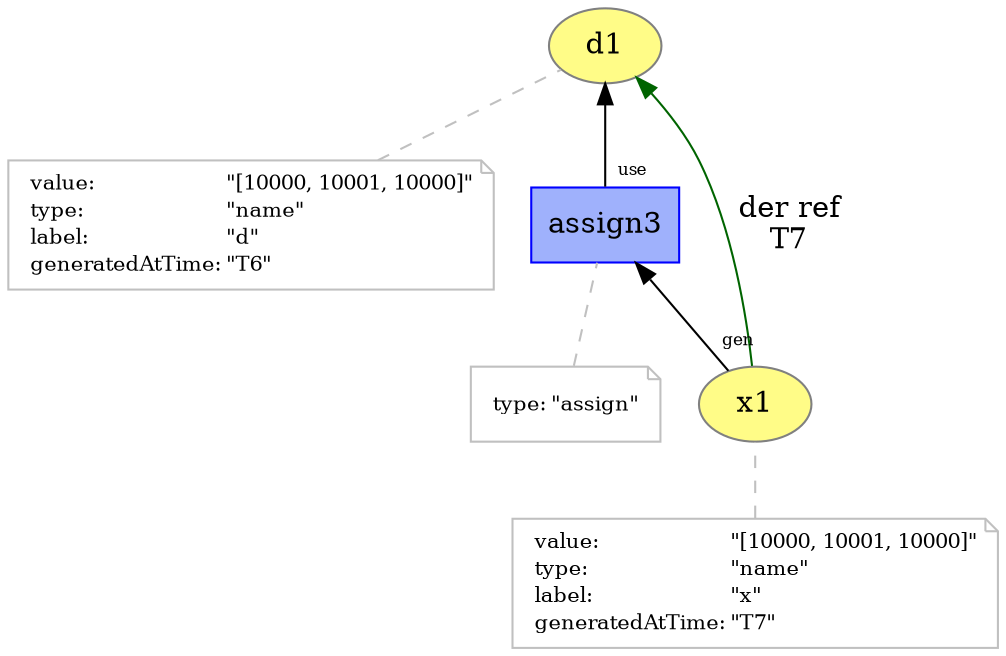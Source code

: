 digraph "PROV" { size="16,12"; rankdir="BT";
"http://example.org/d1" [fillcolor="#FFFC87",color="#808080",style="filled",label="d1",URL="http://example.org/d1"]
"-attrs0" [color="gray",shape="note",fontsize="10",fontcolor="black",label=<<TABLE cellpadding="0" border="0">
	<TR>
	    <TD align="left">value:</TD>
	    <TD align="left">&quot;[10000, 10001, 10000]&quot;</TD>
	</TR>
	<TR>
	    <TD align="left">type:</TD>
	    <TD align="left">&quot;name&quot;</TD>
	</TR>
	<TR>
	    <TD align="left">label:</TD>
	    <TD align="left">&quot;d&quot;</TD>
	</TR>
	<TR>
	    <TD align="left">generatedAtTime:</TD>
	    <TD align="left">&quot;T6&quot;</TD>
	</TR>
</TABLE>>]
"-attrs0" -> "http://example.org/d1" [color="gray",style="dashed",arrowhead="none"]
"http://example.org/x1" [fillcolor="#FFFC87",color="#808080",style="filled",label="x1",URL="http://example.org/x1"]
"-attrs1" [color="gray",shape="note",fontsize="10",fontcolor="black",label=<<TABLE cellpadding="0" border="0">
	<TR>
	    <TD align="left">value:</TD>
	    <TD align="left">&quot;[10000, 10001, 10000]&quot;</TD>
	</TR>
	<TR>
	    <TD align="left">type:</TD>
	    <TD align="left">&quot;name&quot;</TD>
	</TR>
	<TR>
	    <TD align="left">label:</TD>
	    <TD align="left">&quot;x&quot;</TD>
	</TR>
	<TR>
	    <TD align="left">generatedAtTime:</TD>
	    <TD align="left">&quot;T7&quot;</TD>
	</TR>
</TABLE>>]
"-attrs1" -> "http://example.org/x1" [color="gray",style="dashed",arrowhead="none"]
"http://example.org/assign3" [fillcolor="#9FB1FC",color="#0000FF",shape="polygon",sides="4",style="filled",label="assign3",URL="http://example.org/assign3"]
"-attrs2" [color="gray",shape="note",fontsize="10",fontcolor="black",label=<<TABLE cellpadding="0" border="0">
	<TR>
	    <TD align="left">type:</TD>
	    <TD align="left">&quot;assign&quot;</TD>
	</TR>
</TABLE>>]
"-attrs2" -> "http://example.org/assign3" [color="gray",style="dashed",arrowhead="none"]
"http://example.org/assign3" -> "http://example.org/d1" [labelfontsize="8",labeldistance="1.5",labelangle="60.0",rotation="20",taillabel="use"]
"http://example.org/x1" -> "http://example.org/assign3" [labelfontsize="8",labeldistance="1.5",labelangle="60.0",rotation="20",taillabel="gen"]
"http://example.org/x1" -> "http://example.org/d1" [labelfontsize="8",labeldistance="1.5",color="darkgreen",labelangle="60.0",rotation="20",label="der ref
T7"]
}
